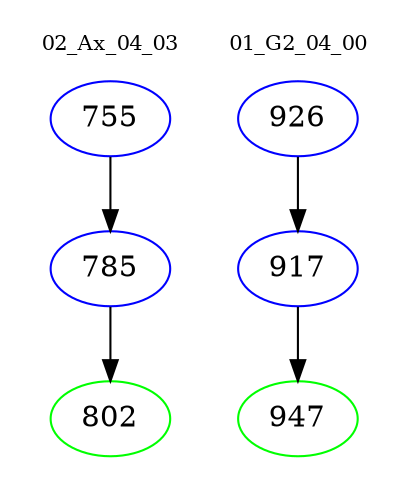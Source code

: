 digraph{
subgraph cluster_0 {
color = white
label = "02_Ax_04_03";
fontsize=10;
T0_755 [label="755", color="blue"]
T0_755 -> T0_785 [color="black"]
T0_785 [label="785", color="blue"]
T0_785 -> T0_802 [color="black"]
T0_802 [label="802", color="green"]
}
subgraph cluster_1 {
color = white
label = "01_G2_04_00";
fontsize=10;
T1_926 [label="926", color="blue"]
T1_926 -> T1_917 [color="black"]
T1_917 [label="917", color="blue"]
T1_917 -> T1_947 [color="black"]
T1_947 [label="947", color="green"]
}
}
